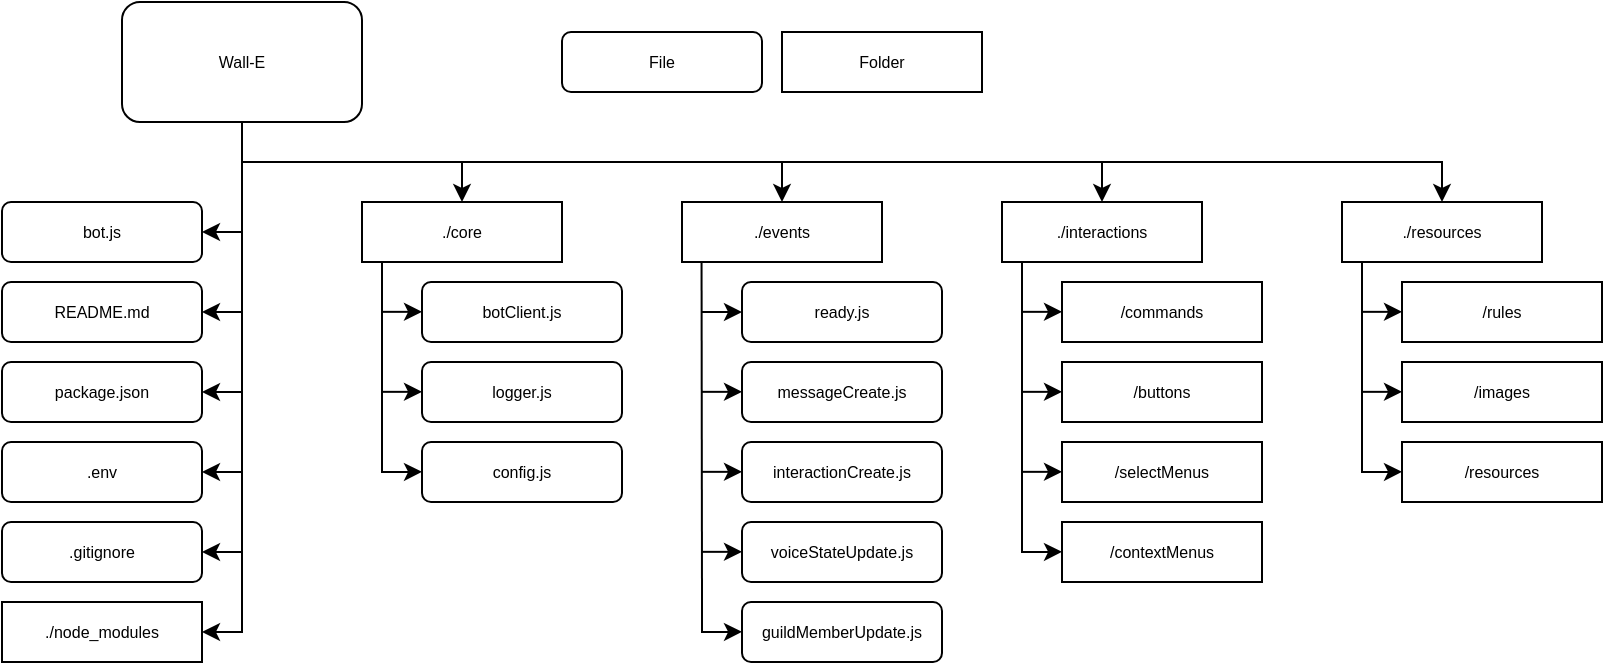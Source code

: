 <mxfile version="20.2.8" type="device"><diagram id="h0RsR8Rh7Uwqv2m78Xh3" name="Page-1"><mxGraphModel dx="898" dy="595" grid="1" gridSize="10" guides="1" tooltips="1" connect="1" arrows="1" fold="1" page="1" pageScale="1" pageWidth="1100" pageHeight="850" math="0" shadow="0"><root><mxCell id="0"/><mxCell id="1" parent="0"/><mxCell id="_NRN4qs7gIH1pBPz83vD-9" style="edgeStyle=orthogonalEdgeStyle;rounded=0;orthogonalLoop=1;jettySize=auto;html=1;entryX=1;entryY=0.5;entryDx=0;entryDy=0;fontSize=8;" edge="1" parent="1" source="_NRN4qs7gIH1pBPz83vD-1" target="_NRN4qs7gIH1pBPz83vD-7"><mxGeometry relative="1" as="geometry"><mxPoint x="280" y="120" as="targetPoint"/><Array as="points"><mxPoint x="180" y="135"/></Array></mxGeometry></mxCell><mxCell id="_NRN4qs7gIH1pBPz83vD-67" style="edgeStyle=orthogonalEdgeStyle;rounded=0;orthogonalLoop=1;jettySize=auto;html=1;entryX=0.5;entryY=0;entryDx=0;entryDy=0;fontSize=8;" edge="1" parent="1" source="_NRN4qs7gIH1pBPz83vD-1" target="_NRN4qs7gIH1pBPz83vD-53"><mxGeometry relative="1" as="geometry"><Array as="points"><mxPoint x="180" y="100"/><mxPoint x="780" y="100"/></Array></mxGeometry></mxCell><mxCell id="_NRN4qs7gIH1pBPz83vD-68" style="edgeStyle=orthogonalEdgeStyle;rounded=0;orthogonalLoop=1;jettySize=auto;html=1;entryX=0.5;entryY=0;entryDx=0;entryDy=0;fontSize=8;" edge="1" parent="1" source="_NRN4qs7gIH1pBPz83vD-1" target="_NRN4qs7gIH1pBPz83vD-20"><mxGeometry relative="1" as="geometry"><Array as="points"><mxPoint x="180" y="100"/><mxPoint x="610" y="100"/></Array></mxGeometry></mxCell><mxCell id="_NRN4qs7gIH1pBPz83vD-69" style="edgeStyle=orthogonalEdgeStyle;rounded=0;orthogonalLoop=1;jettySize=auto;html=1;fontSize=8;" edge="1" parent="1" source="_NRN4qs7gIH1pBPz83vD-1" target="_NRN4qs7gIH1pBPz83vD-18"><mxGeometry relative="1" as="geometry"><Array as="points"><mxPoint x="180" y="100"/><mxPoint x="450" y="100"/></Array></mxGeometry></mxCell><mxCell id="_NRN4qs7gIH1pBPz83vD-71" style="edgeStyle=orthogonalEdgeStyle;rounded=0;orthogonalLoop=1;jettySize=auto;html=1;entryX=0.5;entryY=0;entryDx=0;entryDy=0;fontSize=8;" edge="1" parent="1" source="_NRN4qs7gIH1pBPz83vD-1" target="_NRN4qs7gIH1pBPz83vD-16"><mxGeometry relative="1" as="geometry"><Array as="points"><mxPoint x="180" y="100"/><mxPoint x="290" y="100"/></Array></mxGeometry></mxCell><mxCell id="_NRN4qs7gIH1pBPz83vD-1" value="Wall-E" style="rounded=1;whiteSpace=wrap;html=1;fontSize=8;" vertex="1" parent="1"><mxGeometry x="120" y="20" width="120" height="60" as="geometry"/></mxCell><mxCell id="_NRN4qs7gIH1pBPz83vD-2" value="package.json" style="rounded=1;whiteSpace=wrap;html=1;fontSize=8;" vertex="1" parent="1"><mxGeometry x="60" y="200" width="100" height="30" as="geometry"/></mxCell><mxCell id="_NRN4qs7gIH1pBPz83vD-4" value="README.md" style="rounded=1;whiteSpace=wrap;html=1;fontSize=8;" vertex="1" parent="1"><mxGeometry x="60" y="160" width="100" height="30" as="geometry"/></mxCell><mxCell id="_NRN4qs7gIH1pBPz83vD-7" value="&lt;div style=&quot;font-size: 8px;&quot;&gt;bot.js&lt;/div&gt;" style="rounded=1;whiteSpace=wrap;html=1;fontSize=8;" vertex="1" parent="1"><mxGeometry x="60" y="120" width="100" height="30" as="geometry"/></mxCell><mxCell id="_NRN4qs7gIH1pBPz83vD-8" value=".gitignore" style="rounded=1;whiteSpace=wrap;html=1;fontSize=8;" vertex="1" parent="1"><mxGeometry x="60" y="280" width="100" height="30" as="geometry"/></mxCell><mxCell id="_NRN4qs7gIH1pBPz83vD-11" value="" style="endArrow=classic;html=1;rounded=0;entryX=1;entryY=0.5;entryDx=0;entryDy=0;fontSize=8;" edge="1" parent="1" target="_NRN4qs7gIH1pBPz83vD-17"><mxGeometry width="50" height="50" relative="1" as="geometry"><mxPoint x="180" y="100" as="sourcePoint"/><mxPoint x="180" y="240" as="targetPoint"/><Array as="points"><mxPoint x="180" y="335"/></Array></mxGeometry></mxCell><mxCell id="_NRN4qs7gIH1pBPz83vD-12" value=".env" style="rounded=1;whiteSpace=wrap;html=1;fontSize=8;" vertex="1" parent="1"><mxGeometry x="60" y="240" width="100" height="30" as="geometry"/></mxCell><mxCell id="_NRN4qs7gIH1pBPz83vD-13" value="" style="endArrow=classic;html=1;rounded=0;entryX=1;entryY=0.5;entryDx=0;entryDy=0;fontSize=8;" edge="1" parent="1" target="_NRN4qs7gIH1pBPz83vD-12"><mxGeometry width="50" height="50" relative="1" as="geometry"><mxPoint x="180" y="255" as="sourcePoint"/><mxPoint x="450" y="320" as="targetPoint"/></mxGeometry></mxCell><mxCell id="_NRN4qs7gIH1pBPz83vD-14" value="" style="endArrow=classic;html=1;rounded=0;entryX=1;entryY=0.5;entryDx=0;entryDy=0;fontSize=8;" edge="1" parent="1" target="_NRN4qs7gIH1pBPz83vD-4"><mxGeometry width="50" height="50" relative="1" as="geometry"><mxPoint x="180" y="175" as="sourcePoint"/><mxPoint x="250" y="210" as="targetPoint"/></mxGeometry></mxCell><mxCell id="_NRN4qs7gIH1pBPz83vD-15" value="" style="endArrow=classic;html=1;rounded=0;entryX=1;entryY=0.5;entryDx=0;entryDy=0;fontSize=8;" edge="1" parent="1" target="_NRN4qs7gIH1pBPz83vD-2"><mxGeometry width="50" height="50" relative="1" as="geometry"><mxPoint x="180" y="215" as="sourcePoint"/><mxPoint x="250" y="190" as="targetPoint"/></mxGeometry></mxCell><mxCell id="_NRN4qs7gIH1pBPz83vD-16" value="./core" style="rounded=0;whiteSpace=wrap;html=1;fontSize=8;" vertex="1" parent="1"><mxGeometry x="240" y="120" width="100" height="30" as="geometry"/></mxCell><mxCell id="_NRN4qs7gIH1pBPz83vD-17" value="./node_modules" style="rounded=0;whiteSpace=wrap;html=1;fontSize=8;" vertex="1" parent="1"><mxGeometry x="60" y="320" width="100" height="30" as="geometry"/></mxCell><mxCell id="_NRN4qs7gIH1pBPz83vD-18" value="./events" style="rounded=0;whiteSpace=wrap;html=1;fontSize=8;" vertex="1" parent="1"><mxGeometry x="400" y="120" width="100" height="30" as="geometry"/></mxCell><mxCell id="_NRN4qs7gIH1pBPz83vD-20" value="./interactions" style="rounded=0;whiteSpace=wrap;html=1;fontSize=8;" vertex="1" parent="1"><mxGeometry x="560" y="120" width="100" height="30" as="geometry"/></mxCell><mxCell id="_NRN4qs7gIH1pBPz83vD-21" value="botClient.js" style="rounded=1;whiteSpace=wrap;html=1;fontSize=8;" vertex="1" parent="1"><mxGeometry x="270" y="160" width="100" height="30" as="geometry"/></mxCell><mxCell id="_NRN4qs7gIH1pBPz83vD-22" value="&lt;div style=&quot;font-size: 8px;&quot;&gt;logger.js&lt;/div&gt;" style="rounded=1;whiteSpace=wrap;html=1;fontSize=8;" vertex="1" parent="1"><mxGeometry x="270" y="200" width="100" height="30" as="geometry"/></mxCell><mxCell id="_NRN4qs7gIH1pBPz83vD-23" value="&lt;div style=&quot;font-size: 8px;&quot;&gt;/rules&lt;/div&gt;" style="rounded=0;whiteSpace=wrap;html=1;fontSize=8;" vertex="1" parent="1"><mxGeometry x="760" y="160" width="100" height="30" as="geometry"/></mxCell><mxCell id="_NRN4qs7gIH1pBPz83vD-24" value="/images" style="rounded=0;whiteSpace=wrap;html=1;fontSize=8;" vertex="1" parent="1"><mxGeometry x="760" y="200" width="100" height="30" as="geometry"/></mxCell><mxCell id="_NRN4qs7gIH1pBPz83vD-25" value="/commands" style="rounded=0;whiteSpace=wrap;html=1;fontSize=8;" vertex="1" parent="1"><mxGeometry x="590" y="160" width="100" height="30" as="geometry"/></mxCell><mxCell id="_NRN4qs7gIH1pBPz83vD-26" value="/buttons" style="rounded=0;whiteSpace=wrap;html=1;fontSize=8;" vertex="1" parent="1"><mxGeometry x="590" y="200" width="100" height="30" as="geometry"/></mxCell><mxCell id="_NRN4qs7gIH1pBPz83vD-27" value="/selectMenus" style="rounded=0;whiteSpace=wrap;html=1;fontSize=8;" vertex="1" parent="1"><mxGeometry x="590" y="240" width="100" height="30" as="geometry"/></mxCell><mxCell id="_NRN4qs7gIH1pBPz83vD-28" value="/contextMenus" style="rounded=0;whiteSpace=wrap;html=1;fontSize=8;" vertex="1" parent="1"><mxGeometry x="590" y="280" width="100" height="30" as="geometry"/></mxCell><mxCell id="_NRN4qs7gIH1pBPz83vD-29" value="&lt;div style=&quot;font-size: 8px;&quot;&gt;messageCreate.js&lt;/div&gt;" style="rounded=1;whiteSpace=wrap;html=1;fontSize=8;" vertex="1" parent="1"><mxGeometry x="430" y="200" width="100" height="30" as="geometry"/></mxCell><mxCell id="_NRN4qs7gIH1pBPz83vD-30" value="&lt;div style=&quot;font-size: 8px;&quot;&gt;interactionCreate.js&lt;/div&gt;" style="rounded=1;whiteSpace=wrap;html=1;fontSize=8;" vertex="1" parent="1"><mxGeometry x="430" y="240" width="100" height="30" as="geometry"/></mxCell><mxCell id="_NRN4qs7gIH1pBPz83vD-31" value="&lt;div style=&quot;font-size: 8px;&quot;&gt;ready.js&lt;/div&gt;" style="rounded=1;whiteSpace=wrap;html=1;fontSize=8;" vertex="1" parent="1"><mxGeometry x="430" y="160" width="100" height="30" as="geometry"/></mxCell><mxCell id="_NRN4qs7gIH1pBPz83vD-33" value="voiceStateUpdate.js" style="rounded=1;whiteSpace=wrap;html=1;fontSize=8;" vertex="1" parent="1"><mxGeometry x="430" y="280" width="100" height="30" as="geometry"/></mxCell><mxCell id="_NRN4qs7gIH1pBPz83vD-34" value="&lt;div style=&quot;font-size: 8px;&quot;&gt;guildMemberUpdate.js&lt;/div&gt;" style="rounded=1;whiteSpace=wrap;html=1;fontSize=8;" vertex="1" parent="1"><mxGeometry x="430" y="320" width="100" height="30" as="geometry"/></mxCell><mxCell id="_NRN4qs7gIH1pBPz83vD-35" value="" style="endArrow=classic;html=1;rounded=0;fontSize=8;entryX=0;entryY=0.5;entryDx=0;entryDy=0;" edge="1" parent="1" target="_NRN4qs7gIH1pBPz83vD-31"><mxGeometry width="50" height="50" relative="1" as="geometry"><mxPoint x="410" y="175" as="sourcePoint"/><mxPoint x="530" y="220" as="targetPoint"/></mxGeometry></mxCell><mxCell id="_NRN4qs7gIH1pBPz83vD-36" value="" style="endArrow=none;html=1;rounded=0;fontSize=8;" edge="1" parent="1"><mxGeometry width="50" height="50" relative="1" as="geometry"><mxPoint x="410" y="320" as="sourcePoint"/><mxPoint x="409.78" y="150" as="targetPoint"/></mxGeometry></mxCell><mxCell id="_NRN4qs7gIH1pBPz83vD-37" value="" style="endArrow=classic;html=1;rounded=0;fontSize=8;entryX=0;entryY=0.5;entryDx=0;entryDy=0;" edge="1" parent="1"><mxGeometry width="50" height="50" relative="1" as="geometry"><mxPoint x="410" y="214.92" as="sourcePoint"/><mxPoint x="430.0" y="214.92" as="targetPoint"/></mxGeometry></mxCell><mxCell id="_NRN4qs7gIH1pBPz83vD-38" value="" style="endArrow=classic;html=1;rounded=0;fontSize=8;entryX=0;entryY=0.5;entryDx=0;entryDy=0;" edge="1" parent="1"><mxGeometry width="50" height="50" relative="1" as="geometry"><mxPoint x="410" y="254.92" as="sourcePoint"/><mxPoint x="430.0" y="254.92" as="targetPoint"/></mxGeometry></mxCell><mxCell id="_NRN4qs7gIH1pBPz83vD-39" value="" style="endArrow=classic;html=1;rounded=0;fontSize=8;entryX=0;entryY=0.5;entryDx=0;entryDy=0;" edge="1" parent="1"><mxGeometry width="50" height="50" relative="1" as="geometry"><mxPoint x="410" y="294.92" as="sourcePoint"/><mxPoint x="430.0" y="294.92" as="targetPoint"/></mxGeometry></mxCell><mxCell id="_NRN4qs7gIH1pBPz83vD-40" value="" style="endArrow=classic;html=1;rounded=0;fontSize=8;entryX=0;entryY=0.5;entryDx=0;entryDy=0;" edge="1" parent="1"><mxGeometry width="50" height="50" relative="1" as="geometry"><mxPoint x="410" y="320" as="sourcePoint"/><mxPoint x="430.0" y="334.92" as="targetPoint"/><Array as="points"><mxPoint x="410" y="335"/></Array></mxGeometry></mxCell><mxCell id="_NRN4qs7gIH1pBPz83vD-47" value="config.js" style="rounded=1;whiteSpace=wrap;html=1;fontSize=8;" vertex="1" parent="1"><mxGeometry x="270" y="240" width="100" height="30" as="geometry"/></mxCell><mxCell id="_NRN4qs7gIH1pBPz83vD-49" value="" style="endArrow=none;html=1;rounded=0;fontSize=8;" edge="1" parent="1"><mxGeometry width="50" height="50" relative="1" as="geometry"><mxPoint x="250" y="240" as="sourcePoint"/><mxPoint x="250" y="150" as="targetPoint"/></mxGeometry></mxCell><mxCell id="_NRN4qs7gIH1pBPz83vD-50" value="" style="endArrow=classic;html=1;rounded=0;fontSize=8;entryX=0;entryY=0.5;entryDx=0;entryDy=0;" edge="1" parent="1"><mxGeometry width="50" height="50" relative="1" as="geometry"><mxPoint x="250" y="174.92" as="sourcePoint"/><mxPoint x="270" y="174.92" as="targetPoint"/></mxGeometry></mxCell><mxCell id="_NRN4qs7gIH1pBPz83vD-51" value="" style="endArrow=classic;html=1;rounded=0;fontSize=8;entryX=0;entryY=0.5;entryDx=0;entryDy=0;" edge="1" parent="1"><mxGeometry width="50" height="50" relative="1" as="geometry"><mxPoint x="250" y="214.92" as="sourcePoint"/><mxPoint x="270" y="214.92" as="targetPoint"/></mxGeometry></mxCell><mxCell id="_NRN4qs7gIH1pBPz83vD-52" value="" style="endArrow=classic;html=1;rounded=0;fontSize=8;entryX=0;entryY=0.5;entryDx=0;entryDy=0;" edge="1" parent="1"><mxGeometry width="50" height="50" relative="1" as="geometry"><mxPoint x="250" y="240" as="sourcePoint"/><mxPoint x="270" y="254.92" as="targetPoint"/><Array as="points"><mxPoint x="250" y="255"/></Array></mxGeometry></mxCell><mxCell id="_NRN4qs7gIH1pBPz83vD-53" value="./resources" style="rounded=0;whiteSpace=wrap;html=1;fontSize=8;" vertex="1" parent="1"><mxGeometry x="730" y="120" width="100" height="30" as="geometry"/></mxCell><mxCell id="_NRN4qs7gIH1pBPz83vD-54" value="" style="endArrow=classic;html=1;rounded=0;entryX=1;entryY=0.5;entryDx=0;entryDy=0;fontSize=8;" edge="1" parent="1" target="_NRN4qs7gIH1pBPz83vD-8"><mxGeometry width="50" height="50" relative="1" as="geometry"><mxPoint x="180" y="295" as="sourcePoint"/><mxPoint x="170" y="265" as="targetPoint"/></mxGeometry></mxCell><mxCell id="_NRN4qs7gIH1pBPz83vD-55" value="/resources" style="rounded=0;whiteSpace=wrap;html=1;fontSize=8;" vertex="1" parent="1"><mxGeometry x="760" y="240" width="100" height="30" as="geometry"/></mxCell><mxCell id="_NRN4qs7gIH1pBPz83vD-57" value="" style="endArrow=none;html=1;rounded=0;fontSize=8;" edge="1" parent="1"><mxGeometry width="50" height="50" relative="1" as="geometry"><mxPoint x="570" y="280" as="sourcePoint"/><mxPoint x="570" y="150" as="targetPoint"/></mxGeometry></mxCell><mxCell id="_NRN4qs7gIH1pBPz83vD-58" value="" style="endArrow=classic;html=1;rounded=0;fontSize=8;entryX=0;entryY=0.5;entryDx=0;entryDy=0;" edge="1" parent="1"><mxGeometry width="50" height="50" relative="1" as="geometry"><mxPoint x="570" y="174.92" as="sourcePoint"/><mxPoint x="590" y="174.92" as="targetPoint"/></mxGeometry></mxCell><mxCell id="_NRN4qs7gIH1pBPz83vD-59" value="" style="endArrow=classic;html=1;rounded=0;fontSize=8;entryX=0;entryY=0.5;entryDx=0;entryDy=0;" edge="1" parent="1"><mxGeometry width="50" height="50" relative="1" as="geometry"><mxPoint x="570" y="214.92" as="sourcePoint"/><mxPoint x="590" y="214.92" as="targetPoint"/></mxGeometry></mxCell><mxCell id="_NRN4qs7gIH1pBPz83vD-60" value="" style="endArrow=classic;html=1;rounded=0;fontSize=8;entryX=0;entryY=0.5;entryDx=0;entryDy=0;" edge="1" parent="1"><mxGeometry width="50" height="50" relative="1" as="geometry"><mxPoint x="570" y="254.92" as="sourcePoint"/><mxPoint x="590" y="254.92" as="targetPoint"/></mxGeometry></mxCell><mxCell id="_NRN4qs7gIH1pBPz83vD-61" value="" style="endArrow=classic;html=1;rounded=0;fontSize=8;entryX=0;entryY=0.5;entryDx=0;entryDy=0;" edge="1" parent="1"><mxGeometry width="50" height="50" relative="1" as="geometry"><mxPoint x="570" y="280" as="sourcePoint"/><mxPoint x="590" y="294.92" as="targetPoint"/><Array as="points"><mxPoint x="570" y="295"/></Array></mxGeometry></mxCell><mxCell id="_NRN4qs7gIH1pBPz83vD-62" value="" style="endArrow=none;html=1;rounded=0;fontSize=8;" edge="1" parent="1"><mxGeometry width="50" height="50" relative="1" as="geometry"><mxPoint x="740" y="240" as="sourcePoint"/><mxPoint x="740" y="150" as="targetPoint"/></mxGeometry></mxCell><mxCell id="_NRN4qs7gIH1pBPz83vD-64" value="" style="endArrow=classic;html=1;rounded=0;fontSize=8;entryX=0;entryY=0.5;entryDx=0;entryDy=0;" edge="1" parent="1"><mxGeometry width="50" height="50" relative="1" as="geometry"><mxPoint x="740" y="174.92" as="sourcePoint"/><mxPoint x="760" y="174.92" as="targetPoint"/></mxGeometry></mxCell><mxCell id="_NRN4qs7gIH1pBPz83vD-65" value="" style="endArrow=classic;html=1;rounded=0;fontSize=8;entryX=0;entryY=0.5;entryDx=0;entryDy=0;" edge="1" parent="1"><mxGeometry width="50" height="50" relative="1" as="geometry"><mxPoint x="740" y="214.92" as="sourcePoint"/><mxPoint x="760" y="214.92" as="targetPoint"/></mxGeometry></mxCell><mxCell id="_NRN4qs7gIH1pBPz83vD-66" value="" style="endArrow=classic;html=1;rounded=0;fontSize=8;entryX=0;entryY=0.5;entryDx=0;entryDy=0;" edge="1" parent="1"><mxGeometry width="50" height="50" relative="1" as="geometry"><mxPoint x="740" y="240" as="sourcePoint"/><mxPoint x="760" y="254.92" as="targetPoint"/><Array as="points"><mxPoint x="740" y="255"/></Array></mxGeometry></mxCell><mxCell id="_NRN4qs7gIH1pBPz83vD-77" value="File" style="rounded=1;whiteSpace=wrap;html=1;fontSize=8;" vertex="1" parent="1"><mxGeometry x="340" y="35" width="100" height="30" as="geometry"/></mxCell><mxCell id="_NRN4qs7gIH1pBPz83vD-78" value="Folder" style="rounded=0;whiteSpace=wrap;html=1;fontSize=8;" vertex="1" parent="1"><mxGeometry x="450" y="35" width="100" height="30" as="geometry"/></mxCell></root></mxGraphModel></diagram></mxfile>